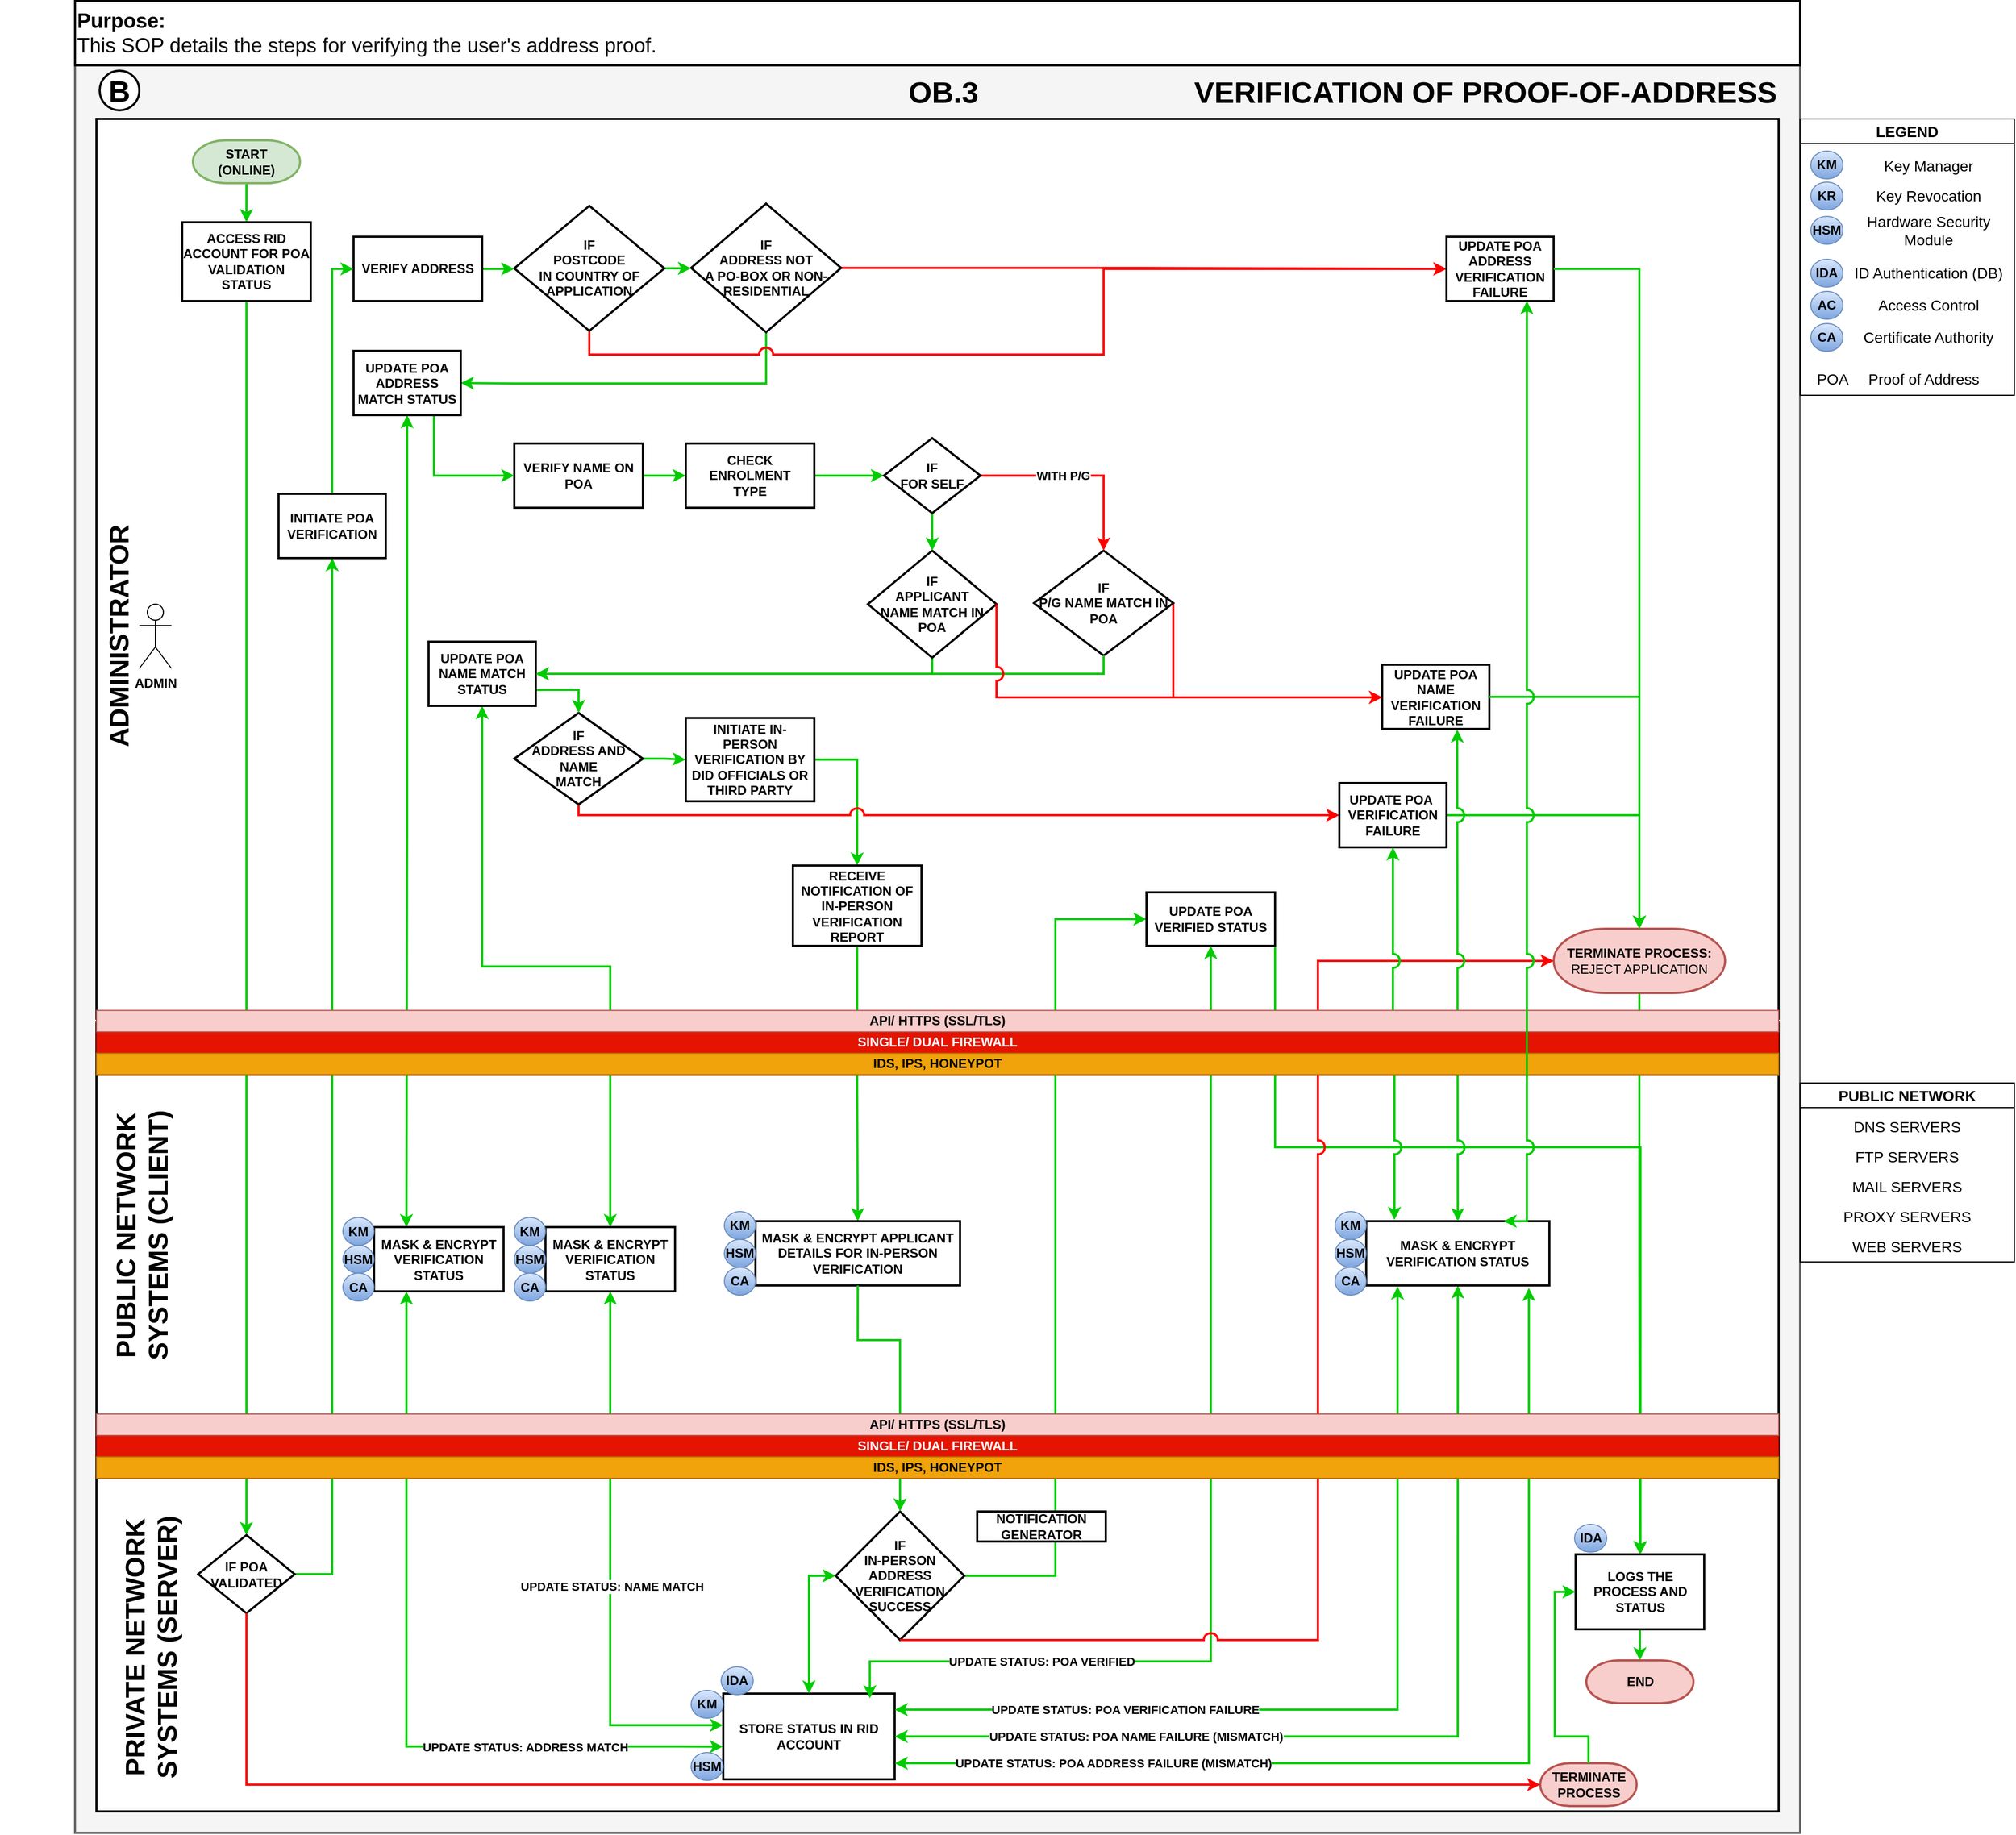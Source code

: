 <mxfile version="24.1.0" type="device">
  <diagram id="ElBUob2cQuxYchLDXIrS" name="Page-1">
    <mxGraphModel dx="2970" dy="1829" grid="1" gridSize="10" guides="1" tooltips="1" connect="1" arrows="1" fold="1" page="1" pageScale="1" pageWidth="1920" pageHeight="1200" math="0" shadow="0">
      <root>
        <mxCell id="0" />
        <mxCell id="1" parent="0" />
        <mxCell id="-3_Sn62R7pIrw3b8IFir-70" value="" style="rounded=0;whiteSpace=wrap;html=1;fontSize=25;fillColor=#f5f5f5;fontColor=#333333;strokeColor=#666666;direction=east;strokeWidth=2;fontStyle=1" parent="1" vertex="1">
          <mxGeometry x="-170" y="-440" width="1610" height="1650" as="geometry" />
        </mxCell>
        <mxCell id="AsYQ3RvZK6njnsjVBy9U-198" value="" style="rounded=0;whiteSpace=wrap;html=1;fontStyle=1;strokeWidth=2;" parent="1" vertex="1">
          <mxGeometry x="-150" y="853" width="1570" height="337" as="geometry" />
        </mxCell>
        <mxCell id="-3_Sn62R7pIrw3b8IFir-68" value="" style="rounded=0;whiteSpace=wrap;html=1;fontStyle=1;strokeWidth=2;" parent="1" vertex="1">
          <mxGeometry x="-150" y="-390" width="1570" height="840" as="geometry" />
        </mxCell>
        <mxCell id="-3_Sn62R7pIrw3b8IFir-67" value="" style="rounded=0;whiteSpace=wrap;html=1;fontStyle=1;strokeWidth=2;" parent="1" vertex="1">
          <mxGeometry x="-150" y="453" width="1570" height="400" as="geometry" />
        </mxCell>
        <mxCell id="bJYukQmdw8yrpFDVaRCj-11" value="" style="edgeStyle=orthogonalEdgeStyle;rounded=0;orthogonalLoop=1;jettySize=auto;html=1;strokeColor=#00CC00;fontStyle=1;strokeWidth=2;" parent="1" source="-3_Sn62R7pIrw3b8IFir-2" target="-3_Sn62R7pIrw3b8IFir-18" edge="1">
          <mxGeometry relative="1" as="geometry" />
        </mxCell>
        <mxCell id="-3_Sn62R7pIrw3b8IFir-2" value="CHECK ENROLMENT &lt;br&gt;TYPE" style="rounded=0;whiteSpace=wrap;html=1;fontStyle=1;strokeWidth=2;" parent="1" vertex="1">
          <mxGeometry x="400" y="-87" width="120" height="60" as="geometry" />
        </mxCell>
        <mxCell id="bJYukQmdw8yrpFDVaRCj-10" value="" style="edgeStyle=orthogonalEdgeStyle;rounded=0;orthogonalLoop=1;jettySize=auto;html=1;strokeColor=#00CC00;fontStyle=1;strokeWidth=2;" parent="1" source="-3_Sn62R7pIrw3b8IFir-3" target="-3_Sn62R7pIrw3b8IFir-2" edge="1">
          <mxGeometry relative="1" as="geometry" />
        </mxCell>
        <mxCell id="-3_Sn62R7pIrw3b8IFir-3" value="VERIFY NAME ON POA" style="rounded=0;whiteSpace=wrap;html=1;fontStyle=1;strokeWidth=2;" parent="1" vertex="1">
          <mxGeometry x="240" y="-87" width="120" height="60" as="geometry" />
        </mxCell>
        <mxCell id="-3_Sn62R7pIrw3b8IFir-36" style="edgeStyle=orthogonalEdgeStyle;rounded=0;orthogonalLoop=1;jettySize=auto;html=1;exitX=0.5;exitY=1;exitDx=0;exitDy=0;entryX=1;entryY=0.5;entryDx=0;entryDy=0;strokeColor=#00CC00;fontStyle=1;strokeWidth=2;" parent="1" source="-3_Sn62R7pIrw3b8IFir-4" target="AsYQ3RvZK6njnsjVBy9U-286" edge="1">
          <mxGeometry relative="1" as="geometry">
            <Array as="points">
              <mxPoint x="475" y="-143" />
              <mxPoint x="240" y="-143" />
            </Array>
          </mxGeometry>
        </mxCell>
        <mxCell id="AsYQ3RvZK6njnsjVBy9U-285" style="edgeStyle=orthogonalEdgeStyle;rounded=0;orthogonalLoop=1;jettySize=auto;html=1;exitX=1;exitY=0.5;exitDx=0;exitDy=0;strokeColor=#FF0000;fontStyle=1;strokeWidth=2;" parent="1" source="-3_Sn62R7pIrw3b8IFir-4" target="AsYQ3RvZK6njnsjVBy9U-283" edge="1">
          <mxGeometry relative="1" as="geometry" />
        </mxCell>
        <mxCell id="-3_Sn62R7pIrw3b8IFir-4" value="IF&lt;br&gt;ADDRESS NOT&lt;br&gt;A PO-BOX OR NON-RESIDENTIAL" style="rounded=0;whiteSpace=wrap;html=1;fontStyle=1;strokeWidth=2;shape=rhombus;perimeter=rhombusPerimeter;" parent="1" vertex="1">
          <mxGeometry x="405" y="-310.88" width="140" height="120" as="geometry" />
        </mxCell>
        <mxCell id="bJYukQmdw8yrpFDVaRCj-9" style="edgeStyle=orthogonalEdgeStyle;rounded=0;orthogonalLoop=1;jettySize=auto;html=1;exitX=1;exitY=0.5;exitDx=0;exitDy=0;entryX=0;entryY=0.5;entryDx=0;entryDy=0;strokeColor=#00CC00;fontStyle=1;strokeWidth=2;" parent="1" source="-3_Sn62R7pIrw3b8IFir-5" target="-3_Sn62R7pIrw3b8IFir-4" edge="1">
          <mxGeometry relative="1" as="geometry" />
        </mxCell>
        <mxCell id="AsYQ3RvZK6njnsjVBy9U-284" style="edgeStyle=orthogonalEdgeStyle;rounded=0;orthogonalLoop=1;jettySize=auto;html=1;exitX=0.5;exitY=1;exitDx=0;exitDy=0;entryX=0;entryY=0.5;entryDx=0;entryDy=0;strokeColor=#FF0000;fontStyle=1;strokeWidth=2;jumpStyle=arc;jumpSize=11;" parent="1" source="-3_Sn62R7pIrw3b8IFir-5" target="AsYQ3RvZK6njnsjVBy9U-283" edge="1">
          <mxGeometry relative="1" as="geometry">
            <Array as="points">
              <mxPoint x="310" y="-170" />
              <mxPoint x="790" y="-170" />
              <mxPoint x="790" y="-250" />
            </Array>
          </mxGeometry>
        </mxCell>
        <mxCell id="-3_Sn62R7pIrw3b8IFir-5" value="IF&lt;br&gt;POSTCODE &lt;br&gt;IN COUNTRY OF APPLICATION" style="rounded=0;whiteSpace=wrap;html=1;fontStyle=1;strokeWidth=2;shape=rhombus;perimeter=rhombusPerimeter;" parent="1" vertex="1">
          <mxGeometry x="240" y="-308.88" width="140" height="116.75" as="geometry" />
        </mxCell>
        <mxCell id="-3_Sn62R7pIrw3b8IFir-26" style="edgeStyle=orthogonalEdgeStyle;rounded=0;orthogonalLoop=1;jettySize=auto;html=1;exitX=1;exitY=0.5;exitDx=0;exitDy=0;entryX=0;entryY=0.5;entryDx=0;entryDy=0;strokeColor=#00CC00;fontStyle=1;strokeWidth=2;" parent="1" source="-3_Sn62R7pIrw3b8IFir-8" target="-3_Sn62R7pIrw3b8IFir-5" edge="1">
          <mxGeometry relative="1" as="geometry">
            <mxPoint x="270" y="-340" as="targetPoint" />
          </mxGeometry>
        </mxCell>
        <mxCell id="-3_Sn62R7pIrw3b8IFir-8" value="VERIFY ADDRESS" style="rounded=0;whiteSpace=wrap;html=1;fontStyle=1;strokeWidth=2;" parent="1" vertex="1">
          <mxGeometry x="90" y="-280" width="120" height="60" as="geometry" />
        </mxCell>
        <mxCell id="AsYQ3RvZK6njnsjVBy9U-310" style="edgeStyle=orthogonalEdgeStyle;rounded=0;orthogonalLoop=1;jettySize=auto;html=1;exitX=1;exitY=0.5;exitDx=0;exitDy=0;strokeColor=#00CC00;fontStyle=1;strokeWidth=2;" parent="1" source="-3_Sn62R7pIrw3b8IFir-9" target="-3_Sn62R7pIrw3b8IFir-23" edge="1">
          <mxGeometry relative="1" as="geometry" />
        </mxCell>
        <mxCell id="-3_Sn62R7pIrw3b8IFir-9" value="INITIATE IN-PERSON VERIFICATION BY DID OFFICIALS OR THIRD PARTY" style="rounded=0;whiteSpace=wrap;html=1;fontStyle=1;strokeWidth=2;" parent="1" vertex="1">
          <mxGeometry x="400" y="169.25" width="120" height="77.75" as="geometry" />
        </mxCell>
        <mxCell id="-3_Sn62R7pIrw3b8IFir-37" style="edgeStyle=orthogonalEdgeStyle;rounded=0;orthogonalLoop=1;jettySize=auto;html=1;exitX=1;exitY=0.5;exitDx=0;exitDy=0;strokeColor=#00CC00;entryX=0;entryY=0.5;entryDx=0;entryDy=0;fontStyle=1;strokeWidth=2;" parent="1" source="-3_Sn62R7pIrw3b8IFir-12" target="-3_Sn62R7pIrw3b8IFir-9" edge="1">
          <mxGeometry relative="1" as="geometry">
            <mxPoint x="390" y="207" as="targetPoint" />
          </mxGeometry>
        </mxCell>
        <mxCell id="AsYQ3RvZK6njnsjVBy9U-307" style="edgeStyle=orthogonalEdgeStyle;rounded=0;orthogonalLoop=1;jettySize=auto;html=1;exitX=0.5;exitY=1;exitDx=0;exitDy=0;entryX=0;entryY=0.5;entryDx=0;entryDy=0;strokeColor=#FF0000;fontStyle=1;strokeWidth=2;jumpStyle=arc;jumpSize=11;" parent="1" source="-3_Sn62R7pIrw3b8IFir-12" target="AsYQ3RvZK6njnsjVBy9U-304" edge="1">
          <mxGeometry relative="1" as="geometry">
            <Array as="points">
              <mxPoint x="300" y="260" />
              <mxPoint x="1010" y="260" />
            </Array>
          </mxGeometry>
        </mxCell>
        <mxCell id="-3_Sn62R7pIrw3b8IFir-12" value="IF &lt;br&gt;ADDRESS AND NAME &lt;br&gt;MATCH" style="rounded=0;whiteSpace=wrap;html=1;fontStyle=1;strokeWidth=2;shape=rhombus;perimeter=rhombusPerimeter;" parent="1" vertex="1">
          <mxGeometry x="240" y="164.5" width="120" height="85.5" as="geometry" />
        </mxCell>
        <mxCell id="AsYQ3RvZK6njnsjVBy9U-302" style="edgeStyle=orthogonalEdgeStyle;rounded=0;orthogonalLoop=1;jettySize=auto;html=1;exitX=1;exitY=0.5;exitDx=0;exitDy=0;strokeColor=#FF0000;fontStyle=1;strokeWidth=2;startArrow=none;startFill=0;" parent="1" source="-3_Sn62R7pIrw3b8IFir-14" target="AsYQ3RvZK6njnsjVBy9U-300" edge="1">
          <mxGeometry relative="1" as="geometry">
            <Array as="points">
              <mxPoint x="855" y="150" />
            </Array>
          </mxGeometry>
        </mxCell>
        <mxCell id="-3_Sn62R7pIrw3b8IFir-14" value="IF &lt;br&gt;P/G NAME MATCH IN &lt;br&gt;POA" style="rounded=0;whiteSpace=wrap;html=1;fontStyle=1;strokeWidth=2;shape=rhombus;perimeter=rhombusPerimeter;" parent="1" vertex="1">
          <mxGeometry x="725" y="13" width="130" height="98" as="geometry" />
        </mxCell>
        <mxCell id="bJYukQmdw8yrpFDVaRCj-12" style="edgeStyle=orthogonalEdgeStyle;rounded=0;orthogonalLoop=1;jettySize=auto;html=1;exitX=0.5;exitY=1;exitDx=0;exitDy=0;entryX=1;entryY=0.5;entryDx=0;entryDy=0;strokeColor=#00CC00;fontStyle=1;strokeWidth=2;" parent="1" source="-3_Sn62R7pIrw3b8IFir-15" target="AsYQ3RvZK6njnsjVBy9U-289" edge="1">
          <mxGeometry relative="1" as="geometry">
            <Array as="points">
              <mxPoint x="630" y="128" />
              <mxPoint x="270" y="128" />
            </Array>
          </mxGeometry>
        </mxCell>
        <mxCell id="-3_Sn62R7pIrw3b8IFir-15" value="IF&lt;br&gt;APPLICANT &lt;br&gt;NAME MATCH IN &lt;br&gt;POA" style="rounded=0;whiteSpace=wrap;html=1;fontStyle=1;strokeWidth=2;shape=rhombus;perimeter=rhombusPerimeter;" parent="1" vertex="1">
          <mxGeometry x="570" y="13" width="120" height="100" as="geometry" />
        </mxCell>
        <mxCell id="-3_Sn62R7pIrw3b8IFir-32" value="WITH P/G" style="edgeStyle=orthogonalEdgeStyle;rounded=0;orthogonalLoop=1;jettySize=auto;html=1;exitX=1;exitY=0.5;exitDx=0;exitDy=0;strokeColor=#FF0000;fontStyle=1;strokeWidth=2;" parent="1" source="-3_Sn62R7pIrw3b8IFir-18" target="-3_Sn62R7pIrw3b8IFir-14" edge="1">
          <mxGeometry x="-0.177" relative="1" as="geometry">
            <mxPoint x="730" y="-57" as="targetPoint" />
            <mxPoint x="1" as="offset" />
          </mxGeometry>
        </mxCell>
        <mxCell id="-3_Sn62R7pIrw3b8IFir-55" style="edgeStyle=orthogonalEdgeStyle;rounded=0;orthogonalLoop=1;jettySize=auto;html=1;exitX=0.5;exitY=1;exitDx=0;exitDy=0;strokeColor=#00CC00;fontStyle=1;strokeWidth=2;" parent="1" source="-3_Sn62R7pIrw3b8IFir-18" target="-3_Sn62R7pIrw3b8IFir-15" edge="1">
          <mxGeometry relative="1" as="geometry" />
        </mxCell>
        <mxCell id="-3_Sn62R7pIrw3b8IFir-18" value="IF&lt;br&gt;FOR SELF" style="rounded=0;whiteSpace=wrap;html=1;fontStyle=1;strokeWidth=2;shape=rhombus;perimeter=rhombusPerimeter;" parent="1" vertex="1">
          <mxGeometry x="585" y="-92" width="90" height="70" as="geometry" />
        </mxCell>
        <mxCell id="AsYQ3RvZK6njnsjVBy9U-353" style="edgeStyle=orthogonalEdgeStyle;rounded=0;orthogonalLoop=1;jettySize=auto;html=1;exitX=0.5;exitY=1;exitDx=0;exitDy=0;strokeColor=#00CC00;fontStyle=1;strokeWidth=2;startArrow=none;startFill=0;entryX=0.5;entryY=0;entryDx=0;entryDy=0;" parent="1" source="-3_Sn62R7pIrw3b8IFir-23" target="AsYQ3RvZK6njnsjVBy9U-338" edge="1">
          <mxGeometry relative="1" as="geometry" />
        </mxCell>
        <mxCell id="-3_Sn62R7pIrw3b8IFir-23" value="RECEIVE NOTIFICATION OF IN-PERSON VERIFICATION REPORT" style="rounded=0;whiteSpace=wrap;html=1;fontStyle=1;strokeWidth=2;" parent="1" vertex="1">
          <mxGeometry x="500" y="307" width="120" height="75" as="geometry" />
        </mxCell>
        <mxCell id="-3_Sn62R7pIrw3b8IFir-24" value="STORE STATUS IN RID ACCOUNT" style="rounded=0;whiteSpace=wrap;html=1;fontStyle=1;strokeWidth=2;shape=label;boundedLbl=1;backgroundOutline=1;size=15;" parent="1" vertex="1">
          <mxGeometry x="435" y="1080" width="160" height="80" as="geometry" />
        </mxCell>
        <mxCell id="-3_Sn62R7pIrw3b8IFir-62" value="VERIFICATION OF PROOF-OF-ADDRESS" style="text;html=1;align=center;verticalAlign=middle;resizable=0;points=[];autosize=1;strokeColor=none;fillColor=none;fontSize=28;fontStyle=1;strokeWidth=2;" parent="1" vertex="1">
          <mxGeometry x="861" y="-440" width="570" height="50" as="geometry" />
        </mxCell>
        <mxCell id="-3_Sn62R7pIrw3b8IFir-63" value="OB.3" style="text;html=1;align=center;verticalAlign=middle;resizable=0;points=[];autosize=1;strokeColor=none;fillColor=none;fontSize=28;fontStyle=1;strokeWidth=2;" parent="1" vertex="1">
          <mxGeometry x="595" y="-440" width="90" height="50" as="geometry" />
        </mxCell>
        <mxCell id="-3_Sn62R7pIrw3b8IFir-64" value="ADMINISTRATOR" style="text;html=1;align=center;verticalAlign=middle;resizable=0;points=[];autosize=1;strokeColor=none;fillColor=none;fontSize=25;fontStyle=1;strokeWidth=2;horizontal=0;" parent="1" vertex="1">
          <mxGeometry x="-240" y="73" width="220" height="40" as="geometry" />
        </mxCell>
        <mxCell id="-3_Sn62R7pIrw3b8IFir-69" value="B" style="ellipse;whiteSpace=wrap;html=1;aspect=fixed;fontSize=28;fontColor=default;strokeWidth=2;fontStyle=1" parent="1" vertex="1">
          <mxGeometry x="-147" y="-435" width="37" height="37" as="geometry" />
        </mxCell>
        <mxCell id="bJYukQmdw8yrpFDVaRCj-3" style="edgeStyle=orthogonalEdgeStyle;rounded=0;orthogonalLoop=1;jettySize=auto;html=1;exitX=0.5;exitY=1;exitDx=0;exitDy=0;exitPerimeter=0;entryX=0.5;entryY=0;entryDx=0;entryDy=0;strokeColor=#00CC00;fontStyle=1;strokeWidth=2;" parent="1" source="bJYukQmdw8yrpFDVaRCj-4" target="bJYukQmdw8yrpFDVaRCj-5" edge="1">
          <mxGeometry relative="1" as="geometry" />
        </mxCell>
        <mxCell id="bJYukQmdw8yrpFDVaRCj-4" value="&lt;b&gt;START&lt;br&gt;(ONLINE)&lt;br&gt;&lt;/b&gt;" style="strokeWidth=2;html=1;shape=mxgraph.flowchart.terminator;whiteSpace=wrap;fillColor=#d5e8d4;strokeColor=#82b366;" parent="1" vertex="1">
          <mxGeometry x="-60" y="-370" width="100" height="40" as="geometry" />
        </mxCell>
        <mxCell id="AsYQ3RvZK6njnsjVBy9U-280" style="edgeStyle=orthogonalEdgeStyle;rounded=0;orthogonalLoop=1;jettySize=auto;html=1;exitX=0.5;exitY=1;exitDx=0;exitDy=0;strokeColor=#00CC00;fontStyle=1;strokeWidth=2;" parent="1" source="bJYukQmdw8yrpFDVaRCj-5" target="AsYQ3RvZK6njnsjVBy9U-277" edge="1">
          <mxGeometry relative="1" as="geometry" />
        </mxCell>
        <mxCell id="bJYukQmdw8yrpFDVaRCj-5" value="ACCESS RID ACCOUNT FOR POA VALIDATION STATUS" style="rounded=0;whiteSpace=wrap;html=1;fontStyle=1;strokeWidth=2;shape=label;" parent="1" vertex="1">
          <mxGeometry x="-70" y="-293.5" width="120" height="73.5" as="geometry" />
        </mxCell>
        <mxCell id="AsYQ3RvZK6njnsjVBy9U-320" style="edgeStyle=orthogonalEdgeStyle;rounded=0;orthogonalLoop=1;jettySize=auto;html=1;exitX=0;exitY=0.5;exitDx=0;exitDy=0;strokeColor=#00CC00;fontStyle=1;strokeWidth=2;startArrow=classic;startFill=1;" parent="1" source="bJYukQmdw8yrpFDVaRCj-28" target="-3_Sn62R7pIrw3b8IFir-24" edge="1">
          <mxGeometry relative="1" as="geometry" />
        </mxCell>
        <mxCell id="AsYQ3RvZK6njnsjVBy9U-354" style="edgeStyle=orthogonalEdgeStyle;rounded=0;orthogonalLoop=1;jettySize=auto;html=1;exitX=1;exitY=0.5;exitDx=0;exitDy=0;entryX=0;entryY=0.5;entryDx=0;entryDy=0;strokeColor=#00CC00;fontStyle=1;strokeWidth=2;startArrow=none;startFill=0;" parent="1" source="bJYukQmdw8yrpFDVaRCj-28" target="AsYQ3RvZK6njnsjVBy9U-350" edge="1">
          <mxGeometry relative="1" as="geometry" />
        </mxCell>
        <mxCell id="bJYukQmdw8yrpFDVaRCj-28" value="IF &lt;br&gt;IN-PERSON ADDRESS VERIFICATION &lt;br&gt;SUCCESS" style="rounded=0;whiteSpace=wrap;html=1;fontStyle=1;strokeWidth=2;shape=rhombus;perimeter=rhombusPerimeter;" parent="1" vertex="1">
          <mxGeometry x="540" y="910" width="120" height="120" as="geometry" />
        </mxCell>
        <mxCell id="AsYQ3RvZK6njnsjVBy9U-357" style="edgeStyle=orthogonalEdgeStyle;rounded=0;orthogonalLoop=1;jettySize=auto;html=1;exitX=0.5;exitY=1;exitDx=0;exitDy=0;exitPerimeter=0;strokeColor=#00CC00;fontStyle=1;strokeWidth=2;" parent="1" source="bJYukQmdw8yrpFDVaRCj-37" target="AsYQ3RvZK6njnsjVBy9U-343" edge="1">
          <mxGeometry relative="1" as="geometry" />
        </mxCell>
        <mxCell id="bJYukQmdw8yrpFDVaRCj-37" value="&lt;span style=&quot;border-color: var(--border-color);&quot;&gt;&lt;b&gt;TERMINATE PROCESS:&lt;br&gt;&lt;/b&gt;&lt;/span&gt;REJECT APPLICATION" style="strokeWidth=2;html=1;shape=mxgraph.flowchart.terminator;whiteSpace=wrap;fillColor=#f8cecc;strokeColor=#b85450;" parent="1" vertex="1">
          <mxGeometry x="1210" y="366" width="160" height="60" as="geometry" />
        </mxCell>
        <mxCell id="AsYQ3RvZK6njnsjVBy9U-6" value="&lt;font style=&quot;font-size: 14px;&quot;&gt;PUBLIC NETWORK&lt;/font&gt;" style="swimlane;whiteSpace=wrap;html=1;" parent="1" vertex="1">
          <mxGeometry x="1440" y="510" width="200" height="167" as="geometry" />
        </mxCell>
        <mxCell id="AsYQ3RvZK6njnsjVBy9U-7" value="DNS SERVERS" style="text;html=1;strokeColor=none;fillColor=none;align=center;verticalAlign=middle;whiteSpace=wrap;rounded=0;fontSize=14;" parent="AsYQ3RvZK6njnsjVBy9U-6" vertex="1">
          <mxGeometry y="27" width="200" height="28" as="geometry" />
        </mxCell>
        <mxCell id="AsYQ3RvZK6njnsjVBy9U-8" value="FTP SERVERS" style="text;html=1;strokeColor=none;fillColor=none;align=center;verticalAlign=middle;whiteSpace=wrap;rounded=0;fontSize=14;" parent="AsYQ3RvZK6njnsjVBy9U-6" vertex="1">
          <mxGeometry y="55" width="200" height="28" as="geometry" />
        </mxCell>
        <mxCell id="AsYQ3RvZK6njnsjVBy9U-9" value="MAIL SERVERS" style="text;html=1;strokeColor=none;fillColor=none;align=center;verticalAlign=middle;whiteSpace=wrap;rounded=0;fontSize=14;" parent="AsYQ3RvZK6njnsjVBy9U-6" vertex="1">
          <mxGeometry y="83" width="200" height="28" as="geometry" />
        </mxCell>
        <mxCell id="AsYQ3RvZK6njnsjVBy9U-10" value="PROXY SERVERS" style="text;html=1;strokeColor=none;fillColor=none;align=center;verticalAlign=middle;whiteSpace=wrap;rounded=0;fontSize=14;" parent="AsYQ3RvZK6njnsjVBy9U-6" vertex="1">
          <mxGeometry y="111" width="200" height="28" as="geometry" />
        </mxCell>
        <mxCell id="AsYQ3RvZK6njnsjVBy9U-11" value="WEB SERVERS" style="text;html=1;strokeColor=none;fillColor=none;align=center;verticalAlign=middle;whiteSpace=wrap;rounded=0;fontSize=14;" parent="AsYQ3RvZK6njnsjVBy9U-6" vertex="1">
          <mxGeometry y="139" width="200" height="28" as="geometry" />
        </mxCell>
        <mxCell id="AsYQ3RvZK6njnsjVBy9U-12" value="&lt;font style=&quot;font-size: 14px;&quot;&gt;LEGEND&lt;/font&gt;" style="swimlane;whiteSpace=wrap;html=1;" parent="1" vertex="1">
          <mxGeometry x="1440" y="-390" width="200" height="258" as="geometry" />
        </mxCell>
        <mxCell id="AsYQ3RvZK6njnsjVBy9U-13" value="KM" style="ellipse;whiteSpace=wrap;html=1;fillColor=#dae8fc;strokeColor=#6c8ebf;gradientColor=#7ea6e0;fontStyle=1" parent="AsYQ3RvZK6njnsjVBy9U-12" vertex="1">
          <mxGeometry x="10" y="30" width="30" height="26" as="geometry" />
        </mxCell>
        <mxCell id="AsYQ3RvZK6njnsjVBy9U-14" value="IDA" style="ellipse;whiteSpace=wrap;html=1;fillColor=#dae8fc;strokeColor=#6c8ebf;gradientColor=#7ea6e0;fontStyle=1" parent="AsYQ3RvZK6njnsjVBy9U-12" vertex="1">
          <mxGeometry x="10" y="131" width="30" height="26" as="geometry" />
        </mxCell>
        <mxCell id="AsYQ3RvZK6njnsjVBy9U-15" value="HSM" style="ellipse;whiteSpace=wrap;html=1;fillColor=#dae8fc;strokeColor=#6c8ebf;gradientColor=#7ea6e0;fontStyle=1" parent="AsYQ3RvZK6njnsjVBy9U-12" vertex="1">
          <mxGeometry x="10" y="91" width="30" height="26" as="geometry" />
        </mxCell>
        <mxCell id="AsYQ3RvZK6njnsjVBy9U-16" value="KR" style="ellipse;whiteSpace=wrap;html=1;fillColor=#dae8fc;strokeColor=#6c8ebf;gradientColor=#7ea6e0;fontStyle=1" parent="AsYQ3RvZK6njnsjVBy9U-12" vertex="1">
          <mxGeometry x="10" y="59" width="30" height="26" as="geometry" />
        </mxCell>
        <mxCell id="AsYQ3RvZK6njnsjVBy9U-17" value="Key Manager" style="text;html=1;strokeColor=none;fillColor=none;align=center;verticalAlign=middle;whiteSpace=wrap;rounded=0;fontSize=14;" parent="AsYQ3RvZK6njnsjVBy9U-12" vertex="1">
          <mxGeometry x="40" y="30" width="160" height="28" as="geometry" />
        </mxCell>
        <mxCell id="AsYQ3RvZK6njnsjVBy9U-18" value="Key Revocation" style="text;html=1;strokeColor=none;fillColor=none;align=center;verticalAlign=middle;whiteSpace=wrap;rounded=0;fontSize=14;" parent="AsYQ3RvZK6njnsjVBy9U-12" vertex="1">
          <mxGeometry x="40" y="58" width="160" height="28" as="geometry" />
        </mxCell>
        <mxCell id="AsYQ3RvZK6njnsjVBy9U-19" value="Hardware Security Module" style="text;html=1;strokeColor=none;fillColor=none;align=center;verticalAlign=middle;whiteSpace=wrap;rounded=0;fontSize=14;" parent="AsYQ3RvZK6njnsjVBy9U-12" vertex="1">
          <mxGeometry x="40" y="90" width="160" height="28" as="geometry" />
        </mxCell>
        <mxCell id="AsYQ3RvZK6njnsjVBy9U-20" value="ID Authentication (DB)" style="text;html=1;strokeColor=none;fillColor=none;align=center;verticalAlign=middle;whiteSpace=wrap;rounded=0;fontSize=14;" parent="AsYQ3RvZK6njnsjVBy9U-12" vertex="1">
          <mxGeometry x="40" y="130" width="160" height="28" as="geometry" />
        </mxCell>
        <mxCell id="AsYQ3RvZK6njnsjVBy9U-21" value="AC" style="ellipse;whiteSpace=wrap;html=1;fillColor=#dae8fc;strokeColor=#6c8ebf;gradientColor=#7ea6e0;fontStyle=1" parent="AsYQ3RvZK6njnsjVBy9U-12" vertex="1">
          <mxGeometry x="10" y="161" width="30" height="26" as="geometry" />
        </mxCell>
        <mxCell id="AsYQ3RvZK6njnsjVBy9U-22" value="Access Control" style="text;html=1;strokeColor=none;fillColor=none;align=center;verticalAlign=middle;whiteSpace=wrap;rounded=0;fontSize=14;" parent="AsYQ3RvZK6njnsjVBy9U-12" vertex="1">
          <mxGeometry x="40" y="160" width="160" height="28" as="geometry" />
        </mxCell>
        <mxCell id="AsYQ3RvZK6njnsjVBy9U-23" value="Certificate Authority" style="text;html=1;strokeColor=none;fillColor=none;align=center;verticalAlign=middle;whiteSpace=wrap;rounded=0;fontSize=14;" parent="AsYQ3RvZK6njnsjVBy9U-12" vertex="1">
          <mxGeometry x="40" y="190" width="160" height="28" as="geometry" />
        </mxCell>
        <mxCell id="AsYQ3RvZK6njnsjVBy9U-24" value="CA" style="ellipse;whiteSpace=wrap;html=1;fillColor=#dae8fc;strokeColor=#6c8ebf;gradientColor=#7ea6e0;fontStyle=1" parent="AsYQ3RvZK6njnsjVBy9U-12" vertex="1">
          <mxGeometry x="10" y="191" width="30" height="26" as="geometry" />
        </mxCell>
        <mxCell id="AsYQ3RvZK6njnsjVBy9U-25" value="POA" style="text;html=1;align=center;verticalAlign=middle;resizable=0;points=[];autosize=1;strokeColor=none;fillColor=none;fontSize=14;rounded=0;" parent="AsYQ3RvZK6njnsjVBy9U-12" vertex="1">
          <mxGeometry x="5" y="228" width="50" height="30" as="geometry" />
        </mxCell>
        <mxCell id="AsYQ3RvZK6njnsjVBy9U-26" value="Proof of Address" style="text;html=1;align=center;verticalAlign=middle;resizable=0;points=[];autosize=1;strokeColor=none;fillColor=none;fontSize=14;rounded=0;" parent="AsYQ3RvZK6njnsjVBy9U-12" vertex="1">
          <mxGeometry x="50" y="228" width="130" height="30" as="geometry" />
        </mxCell>
        <mxCell id="AsYQ3RvZK6njnsjVBy9U-30" value="ADMIN" style="shape=umlActor;verticalLabelPosition=bottom;verticalAlign=top;html=1;outlineConnect=0;fontStyle=1" parent="1" vertex="1">
          <mxGeometry x="-110" y="63" width="30" height="60" as="geometry" />
        </mxCell>
        <mxCell id="AsYQ3RvZK6njnsjVBy9U-279" style="edgeStyle=orthogonalEdgeStyle;rounded=0;orthogonalLoop=1;jettySize=auto;html=1;exitX=1;exitY=0.5;exitDx=0;exitDy=0;entryX=0.5;entryY=1;entryDx=0;entryDy=0;strokeColor=#00CC00;fontStyle=1;strokeWidth=2;" parent="1" source="AsYQ3RvZK6njnsjVBy9U-277" target="AsYQ3RvZK6njnsjVBy9U-278" edge="1">
          <mxGeometry relative="1" as="geometry" />
        </mxCell>
        <mxCell id="AsYQ3RvZK6njnsjVBy9U-277" value="IF POA&lt;br&gt;VALIDATED" style="rounded=0;whiteSpace=wrap;html=1;fontStyle=1;strokeWidth=2;shape=rhombus;perimeter=rhombusPerimeter;" parent="1" vertex="1">
          <mxGeometry x="-55" y="932" width="90" height="73" as="geometry" />
        </mxCell>
        <mxCell id="AsYQ3RvZK6njnsjVBy9U-281" style="edgeStyle=orthogonalEdgeStyle;rounded=0;orthogonalLoop=1;jettySize=auto;html=1;exitX=0.5;exitY=0;exitDx=0;exitDy=0;entryX=0;entryY=0.5;entryDx=0;entryDy=0;strokeColor=#00CC00;fontStyle=1;strokeWidth=2;" parent="1" source="AsYQ3RvZK6njnsjVBy9U-278" target="-3_Sn62R7pIrw3b8IFir-8" edge="1">
          <mxGeometry relative="1" as="geometry">
            <Array as="points">
              <mxPoint x="70" y="-250" />
            </Array>
          </mxGeometry>
        </mxCell>
        <mxCell id="AsYQ3RvZK6njnsjVBy9U-278" value="INITIATE POA VERIFICATION" style="rounded=0;whiteSpace=wrap;html=1;fontStyle=1;strokeWidth=2;" parent="1" vertex="1">
          <mxGeometry x="20" y="-40" width="100" height="60" as="geometry" />
        </mxCell>
        <mxCell id="AsYQ3RvZK6njnsjVBy9U-283" value="UPDATE POA ADDRESS VERIFICATION FAILURE" style="rounded=0;whiteSpace=wrap;html=1;fontStyle=1;strokeWidth=2;" parent="1" vertex="1">
          <mxGeometry x="1110" y="-280" width="100" height="60" as="geometry" />
        </mxCell>
        <mxCell id="AsYQ3RvZK6njnsjVBy9U-287" style="edgeStyle=orthogonalEdgeStyle;rounded=0;orthogonalLoop=1;jettySize=auto;html=1;exitX=0.75;exitY=1;exitDx=0;exitDy=0;entryX=0;entryY=0.5;entryDx=0;entryDy=0;strokeColor=#00CC00;fontStyle=1;strokeWidth=2;" parent="1" source="AsYQ3RvZK6njnsjVBy9U-286" target="-3_Sn62R7pIrw3b8IFir-3" edge="1">
          <mxGeometry relative="1" as="geometry">
            <Array as="points">
              <mxPoint x="165" y="-57" />
            </Array>
          </mxGeometry>
        </mxCell>
        <mxCell id="h25Oalccf_bMkh7pANPa-1" style="edgeStyle=orthogonalEdgeStyle;rounded=0;orthogonalLoop=1;jettySize=auto;html=1;exitX=0.5;exitY=1;exitDx=0;exitDy=0;entryX=0.25;entryY=0;entryDx=0;entryDy=0;strokeColor=#00CC00;fontStyle=1;strokeWidth=2;startArrow=classic;startFill=1;" parent="1" source="AsYQ3RvZK6njnsjVBy9U-286" target="AsYQ3RvZK6njnsjVBy9U-321" edge="1">
          <mxGeometry relative="1" as="geometry" />
        </mxCell>
        <mxCell id="AsYQ3RvZK6njnsjVBy9U-286" value="UPDATE POA ADDRESS MATCH STATUS" style="rounded=0;whiteSpace=wrap;html=1;fontStyle=1;strokeWidth=2;" parent="1" vertex="1">
          <mxGeometry x="90" y="-173.5" width="100" height="60" as="geometry" />
        </mxCell>
        <mxCell id="AsYQ3RvZK6njnsjVBy9U-298" style="edgeStyle=orthogonalEdgeStyle;rounded=0;orthogonalLoop=1;jettySize=auto;html=1;exitX=1;exitY=0.75;exitDx=0;exitDy=0;strokeColor=#00CC00;fontStyle=1;strokeWidth=2;startArrow=none;startFill=0;" parent="1" source="AsYQ3RvZK6njnsjVBy9U-289" target="-3_Sn62R7pIrw3b8IFir-12" edge="1">
          <mxGeometry relative="1" as="geometry" />
        </mxCell>
        <mxCell id="h25Oalccf_bMkh7pANPa-8" style="edgeStyle=orthogonalEdgeStyle;rounded=0;orthogonalLoop=1;jettySize=auto;html=1;exitX=0.5;exitY=1;exitDx=0;exitDy=0;strokeColor=#00CC00;fontStyle=1;strokeWidth=2;startArrow=classic;startFill=1;" parent="1" source="AsYQ3RvZK6njnsjVBy9U-289" target="h25Oalccf_bMkh7pANPa-4" edge="1">
          <mxGeometry relative="1" as="geometry">
            <mxPoint x="330" y="640" as="targetPoint" />
          </mxGeometry>
        </mxCell>
        <mxCell id="AsYQ3RvZK6njnsjVBy9U-289" value="UPDATE POA NAME MATCH&lt;br&gt;STATUS" style="rounded=0;whiteSpace=wrap;html=1;fontStyle=1;strokeWidth=2;" parent="1" vertex="1">
          <mxGeometry x="160" y="98" width="100" height="60" as="geometry" />
        </mxCell>
        <mxCell id="AsYQ3RvZK6njnsjVBy9U-290" style="edgeStyle=orthogonalEdgeStyle;rounded=0;orthogonalLoop=1;jettySize=auto;html=1;exitX=1;exitY=0.5;exitDx=0;exitDy=0;entryX=0.5;entryY=0;entryDx=0;entryDy=0;entryPerimeter=0;strokeColor=#00CC00;fontStyle=1;strokeWidth=2;" parent="1" source="AsYQ3RvZK6njnsjVBy9U-283" target="bJYukQmdw8yrpFDVaRCj-37" edge="1">
          <mxGeometry relative="1" as="geometry" />
        </mxCell>
        <mxCell id="AsYQ3RvZK6njnsjVBy9U-294" value="UPDATE STATUS: ADDRESS MATCH" style="edgeStyle=orthogonalEdgeStyle;rounded=0;orthogonalLoop=1;jettySize=auto;html=1;exitX=0.25;exitY=1;exitDx=0;exitDy=0;entryX=-0.002;entryY=0.618;entryDx=0;entryDy=0;entryPerimeter=0;strokeColor=#00CC00;fontStyle=1;strokeWidth=2;startArrow=classic;startFill=1;" parent="1" source="AsYQ3RvZK6njnsjVBy9U-321" target="-3_Sn62R7pIrw3b8IFir-24" edge="1">
          <mxGeometry x="0.487" y="-1" relative="1" as="geometry">
            <mxPoint as="offset" />
          </mxGeometry>
        </mxCell>
        <mxCell id="AsYQ3RvZK6njnsjVBy9U-295" value="IDA" style="ellipse;whiteSpace=wrap;html=1;fillColor=#dae8fc;strokeColor=#6c8ebf;gradientColor=#7ea6e0;fontStyle=1" parent="1" vertex="1">
          <mxGeometry x="433" y="1055" width="30" height="26" as="geometry" />
        </mxCell>
        <mxCell id="AsYQ3RvZK6njnsjVBy9U-296" value="KM" style="ellipse;whiteSpace=wrap;html=1;fillColor=#dae8fc;strokeColor=#6c8ebf;gradientColor=#7ea6e0;fontStyle=1" parent="1" vertex="1">
          <mxGeometry x="405" y="1077" width="30" height="26" as="geometry" />
        </mxCell>
        <mxCell id="AsYQ3RvZK6njnsjVBy9U-297" value="HSM" style="ellipse;whiteSpace=wrap;html=1;fillColor=#dae8fc;strokeColor=#6c8ebf;gradientColor=#7ea6e0;fontStyle=1" parent="1" vertex="1">
          <mxGeometry x="405" y="1135" width="30" height="26" as="geometry" />
        </mxCell>
        <mxCell id="AsYQ3RvZK6njnsjVBy9U-299" value="&lt;span style=&quot;color: rgb(0, 0, 0); font-family: Helvetica; font-size: 11px; font-style: normal; font-variant-ligatures: normal; font-variant-caps: normal; font-weight: 700; letter-spacing: normal; orphans: 2; text-align: center; text-indent: 0px; text-transform: none; widows: 2; word-spacing: 0px; -webkit-text-stroke-width: 0px; background-color: rgb(255, 255, 255); text-decoration-thickness: initial; text-decoration-style: initial; text-decoration-color: initial; float: none; display: inline !important;&quot;&gt;UPDATE STATUS: NAME MATCH&lt;/span&gt;" style="edgeStyle=orthogonalEdgeStyle;rounded=0;orthogonalLoop=1;jettySize=auto;html=1;exitX=0.5;exitY=1;exitDx=0;exitDy=0;entryX=-0.001;entryY=0.369;entryDx=0;entryDy=0;entryPerimeter=0;strokeColor=#00CC00;fontStyle=1;strokeWidth=2;startArrow=classic;startFill=1;" parent="1" source="h25Oalccf_bMkh7pANPa-4" target="-3_Sn62R7pIrw3b8IFir-24" edge="1">
          <mxGeometry x="0.08" y="1" relative="1" as="geometry">
            <mxPoint as="offset" />
          </mxGeometry>
        </mxCell>
        <mxCell id="AsYQ3RvZK6njnsjVBy9U-300" value="UPDATE POA NAME VERIFICATION FAILURE" style="rounded=0;whiteSpace=wrap;html=1;fontStyle=1;strokeWidth=2;" parent="1" vertex="1">
          <mxGeometry x="1050" y="119.5" width="100" height="60" as="geometry" />
        </mxCell>
        <mxCell id="AsYQ3RvZK6njnsjVBy9U-309" style="edgeStyle=orthogonalEdgeStyle;rounded=0;orthogonalLoop=1;jettySize=auto;html=1;exitX=1;exitY=0.5;exitDx=0;exitDy=0;strokeColor=#00CC00;fontStyle=1;strokeWidth=2;" parent="1" source="AsYQ3RvZK6njnsjVBy9U-304" target="bJYukQmdw8yrpFDVaRCj-37" edge="1">
          <mxGeometry relative="1" as="geometry" />
        </mxCell>
        <mxCell id="AsYQ3RvZK6njnsjVBy9U-304" value="UPDATE POA&amp;nbsp; VERIFICATION FAILURE" style="rounded=0;whiteSpace=wrap;html=1;fontStyle=1;strokeWidth=2;" parent="1" vertex="1">
          <mxGeometry x="1010" y="230" width="100" height="60" as="geometry" />
        </mxCell>
        <mxCell id="AsYQ3RvZK6njnsjVBy9U-33" value="PRIVATE NETWORK&lt;br&gt;SYSTEMS (SERVER)" style="text;html=1;align=center;verticalAlign=middle;resizable=0;points=[];autosize=1;strokeColor=none;fillColor=none;fontStyle=1;fontSize=25;strokeWidth=2;horizontal=0;" parent="1" vertex="1">
          <mxGeometry x="-140" y="907" width="80" height="260" as="geometry" />
        </mxCell>
        <mxCell id="AsYQ3RvZK6njnsjVBy9U-194" value="PUBLIC NETWORK&lt;br&gt;SYSTEMS (CLIENT)" style="text;html=1;align=center;verticalAlign=middle;resizable=0;points=[];autosize=1;strokeColor=none;fillColor=none;fontStyle=1;fontSize=25;strokeWidth=2;horizontal=0;" parent="1" vertex="1">
          <mxGeometry x="-148.5" y="528" width="80" height="250" as="geometry" />
        </mxCell>
        <mxCell id="AsYQ3RvZK6njnsjVBy9U-308" style="edgeStyle=orthogonalEdgeStyle;rounded=0;orthogonalLoop=1;jettySize=auto;html=1;exitX=1;exitY=0.5;exitDx=0;exitDy=0;entryX=0.5;entryY=0;entryDx=0;entryDy=0;entryPerimeter=0;strokeColor=#00CC00;fontStyle=1;strokeWidth=2;" parent="1" source="AsYQ3RvZK6njnsjVBy9U-300" target="bJYukQmdw8yrpFDVaRCj-37" edge="1">
          <mxGeometry relative="1" as="geometry" />
        </mxCell>
        <mxCell id="AsYQ3RvZK6njnsjVBy9U-311" value="&lt;span style=&quot;color: rgb(0, 0, 0); font-family: Helvetica; font-size: 11px; font-style: normal; font-variant-ligatures: normal; font-variant-caps: normal; font-weight: 700; letter-spacing: normal; orphans: 2; text-align: center; text-indent: 0px; text-transform: none; widows: 2; word-spacing: 0px; -webkit-text-stroke-width: 0px; background-color: rgb(255, 255, 255); text-decoration-thickness: initial; text-decoration-style: initial; text-decoration-color: initial; float: none; display: inline !important;&quot;&gt;UPDATE STATUS: POA VERIFICATION FAILURE&lt;/span&gt;" style="edgeStyle=orthogonalEdgeStyle;rounded=0;orthogonalLoop=1;jettySize=auto;html=1;exitX=0.171;exitY=1.017;exitDx=0;exitDy=0;entryX=1;entryY=0;entryDx=0;entryDy=15;entryPerimeter=0;strokeColor=#00CC00;fontStyle=1;strokeWidth=2;startArrow=classic;startFill=1;exitPerimeter=0;" parent="1" source="AsYQ3RvZK6njnsjVBy9U-333" target="-3_Sn62R7pIrw3b8IFir-24" edge="1">
          <mxGeometry x="0.502" relative="1" as="geometry">
            <mxPoint as="offset" />
          </mxGeometry>
        </mxCell>
        <mxCell id="AsYQ3RvZK6njnsjVBy9U-312" value="&lt;span style=&quot;color: rgb(0, 0, 0); font-family: Helvetica; font-size: 11px; font-style: normal; font-variant-ligatures: normal; font-variant-caps: normal; font-weight: 700; letter-spacing: normal; orphans: 2; text-align: center; text-indent: 0px; text-transform: none; widows: 2; word-spacing: 0px; -webkit-text-stroke-width: 0px; background-color: rgb(255, 255, 255); text-decoration-thickness: initial; text-decoration-style: initial; text-decoration-color: initial; float: none; display: inline !important;&quot;&gt;UPDATE STATUS: POA NAME FAILURE (MISMATCH)&lt;/span&gt;" style="edgeStyle=orthogonalEdgeStyle;rounded=0;orthogonalLoop=1;jettySize=auto;html=1;exitX=0.5;exitY=1;exitDx=0;exitDy=0;entryX=1;entryY=0.5;entryDx=0;entryDy=0;entryPerimeter=0;strokeColor=#00CC00;fontStyle=1;strokeWidth=2;startArrow=classic;startFill=1;jumpStyle=arc;jumpSize=11;" parent="1" source="AsYQ3RvZK6njnsjVBy9U-333" target="-3_Sn62R7pIrw3b8IFir-24" edge="1">
          <mxGeometry x="0.525" relative="1" as="geometry">
            <mxPoint as="offset" />
          </mxGeometry>
        </mxCell>
        <mxCell id="AsYQ3RvZK6njnsjVBy9U-313" value="&lt;span style=&quot;color: rgb(0, 0, 0); font-family: Helvetica; font-size: 11px; font-style: normal; font-variant-ligatures: normal; font-variant-caps: normal; font-weight: 700; letter-spacing: normal; orphans: 2; text-align: center; text-indent: 0px; text-transform: none; widows: 2; word-spacing: 0px; -webkit-text-stroke-width: 0px; background-color: rgb(255, 255, 255); text-decoration-thickness: initial; text-decoration-style: initial; text-decoration-color: initial; float: none; display: inline !important;&quot;&gt;UPDATE STATUS: POA ADDRESS FAILURE (MISMATCH)&lt;/span&gt;" style="edgeStyle=orthogonalEdgeStyle;rounded=0;orthogonalLoop=1;jettySize=auto;html=1;exitX=0.888;exitY=1.038;exitDx=0;exitDy=0;entryX=1;entryY=1;entryDx=0;entryDy=-15;entryPerimeter=0;strokeColor=#00CC00;fontStyle=1;strokeWidth=2;startArrow=classic;startFill=1;jumpStyle=arc;jumpSize=11;exitPerimeter=0;" parent="1" source="AsYQ3RvZK6njnsjVBy9U-333" target="-3_Sn62R7pIrw3b8IFir-24" edge="1">
          <mxGeometry x="0.604" relative="1" as="geometry">
            <mxPoint x="-1" as="offset" />
            <Array as="points">
              <mxPoint x="1187" y="1145" />
            </Array>
          </mxGeometry>
        </mxCell>
        <mxCell id="AsYQ3RvZK6njnsjVBy9U-325" value="" style="group" parent="1" vertex="1" connectable="0">
          <mxGeometry x="80" y="635.5" width="280.0" height="78" as="geometry" />
        </mxCell>
        <mxCell id="AsYQ3RvZK6njnsjVBy9U-321" value="MASK &amp;amp; ENCRYPT VERIFICATION STATUS" style="rounded=0;whiteSpace=wrap;html=1;fontStyle=1;strokeWidth=2;" parent="AsYQ3RvZK6njnsjVBy9U-325" vertex="1">
          <mxGeometry x="29.09" y="9" width="120.91" height="60" as="geometry" />
        </mxCell>
        <mxCell id="AsYQ3RvZK6njnsjVBy9U-322" value="CA" style="ellipse;whiteSpace=wrap;html=1;fillColor=#dae8fc;strokeColor=#6c8ebf;gradientColor=#7ea6e0;fontStyle=1" parent="AsYQ3RvZK6njnsjVBy9U-325" vertex="1">
          <mxGeometry y="52" width="29.091" height="26" as="geometry" />
        </mxCell>
        <mxCell id="AsYQ3RvZK6njnsjVBy9U-323" value="HSM" style="ellipse;whiteSpace=wrap;html=1;fillColor=#dae8fc;strokeColor=#6c8ebf;gradientColor=#7ea6e0;fontStyle=1" parent="AsYQ3RvZK6njnsjVBy9U-325" vertex="1">
          <mxGeometry y="26" width="29.091" height="26" as="geometry" />
        </mxCell>
        <mxCell id="AsYQ3RvZK6njnsjVBy9U-324" value="KM" style="ellipse;whiteSpace=wrap;html=1;fillColor=#dae8fc;strokeColor=#6c8ebf;gradientColor=#7ea6e0;fontStyle=1" parent="AsYQ3RvZK6njnsjVBy9U-325" vertex="1">
          <mxGeometry width="29.091" height="26" as="geometry" />
        </mxCell>
        <mxCell id="AsYQ3RvZK6njnsjVBy9U-332" value="" style="group" parent="1" vertex="1" connectable="0">
          <mxGeometry x="1006" y="630" width="280.0" height="78" as="geometry" />
        </mxCell>
        <mxCell id="AsYQ3RvZK6njnsjVBy9U-333" value="MASK &amp;amp; ENCRYPT VERIFICATION STATUS" style="rounded=0;whiteSpace=wrap;html=1;fontStyle=1;strokeWidth=2;" parent="AsYQ3RvZK6njnsjVBy9U-332" vertex="1">
          <mxGeometry x="29.09" y="9" width="170.91" height="60" as="geometry" />
        </mxCell>
        <mxCell id="AsYQ3RvZK6njnsjVBy9U-334" value="CA" style="ellipse;whiteSpace=wrap;html=1;fillColor=#dae8fc;strokeColor=#6c8ebf;gradientColor=#7ea6e0;fontStyle=1" parent="AsYQ3RvZK6njnsjVBy9U-332" vertex="1">
          <mxGeometry y="52" width="29.091" height="26" as="geometry" />
        </mxCell>
        <mxCell id="AsYQ3RvZK6njnsjVBy9U-335" value="HSM" style="ellipse;whiteSpace=wrap;html=1;fillColor=#dae8fc;strokeColor=#6c8ebf;gradientColor=#7ea6e0;fontStyle=1" parent="AsYQ3RvZK6njnsjVBy9U-332" vertex="1">
          <mxGeometry y="26" width="29.091" height="26" as="geometry" />
        </mxCell>
        <mxCell id="AsYQ3RvZK6njnsjVBy9U-336" value="KM" style="ellipse;whiteSpace=wrap;html=1;fillColor=#dae8fc;strokeColor=#6c8ebf;gradientColor=#7ea6e0;fontStyle=1" parent="AsYQ3RvZK6njnsjVBy9U-332" vertex="1">
          <mxGeometry width="29.091" height="26" as="geometry" />
        </mxCell>
        <mxCell id="AsYQ3RvZK6njnsjVBy9U-337" value="" style="group" parent="1" vertex="1" connectable="0">
          <mxGeometry x="436" y="630" width="280.0" height="78" as="geometry" />
        </mxCell>
        <mxCell id="AsYQ3RvZK6njnsjVBy9U-338" value="MASK &amp;amp; ENCRYPT APPLICANT DETAILS FOR IN-PERSON VERIFICATION" style="rounded=0;whiteSpace=wrap;html=1;fontStyle=1;strokeWidth=2;" parent="AsYQ3RvZK6njnsjVBy9U-337" vertex="1">
          <mxGeometry x="29.09" y="9" width="190.91" height="60" as="geometry" />
        </mxCell>
        <mxCell id="AsYQ3RvZK6njnsjVBy9U-339" value="CA" style="ellipse;whiteSpace=wrap;html=1;fillColor=#dae8fc;strokeColor=#6c8ebf;gradientColor=#7ea6e0;fontStyle=1" parent="AsYQ3RvZK6njnsjVBy9U-337" vertex="1">
          <mxGeometry y="52" width="29.091" height="26" as="geometry" />
        </mxCell>
        <mxCell id="AsYQ3RvZK6njnsjVBy9U-340" value="HSM" style="ellipse;whiteSpace=wrap;html=1;fillColor=#dae8fc;strokeColor=#6c8ebf;gradientColor=#7ea6e0;fontStyle=1" parent="AsYQ3RvZK6njnsjVBy9U-337" vertex="1">
          <mxGeometry y="26" width="29.091" height="26" as="geometry" />
        </mxCell>
        <mxCell id="AsYQ3RvZK6njnsjVBy9U-341" value="KM" style="ellipse;whiteSpace=wrap;html=1;fillColor=#dae8fc;strokeColor=#6c8ebf;gradientColor=#7ea6e0;fontStyle=1" parent="AsYQ3RvZK6njnsjVBy9U-337" vertex="1">
          <mxGeometry width="29.091" height="26" as="geometry" />
        </mxCell>
        <mxCell id="AsYQ3RvZK6njnsjVBy9U-342" value="" style="edgeStyle=orthogonalEdgeStyle;rounded=0;orthogonalLoop=1;jettySize=auto;html=1;strokeColor=#00CC00;fontStyle=1;strokeWidth=2;" parent="1" source="AsYQ3RvZK6njnsjVBy9U-343" target="AsYQ3RvZK6njnsjVBy9U-344" edge="1">
          <mxGeometry relative="1" as="geometry" />
        </mxCell>
        <mxCell id="AsYQ3RvZK6njnsjVBy9U-343" value="LOGS THE PROCESS AND STATUS" style="rounded=0;whiteSpace=wrap;html=1;fontStyle=1;strokeWidth=2;shape=label;boundedLbl=1;backgroundOutline=1;size=15;" parent="1" vertex="1">
          <mxGeometry x="1230.5" y="950" width="120" height="70" as="geometry" />
        </mxCell>
        <mxCell id="AsYQ3RvZK6njnsjVBy9U-344" value="&lt;b&gt;END&lt;/b&gt;" style="strokeWidth=2;html=1;shape=mxgraph.flowchart.terminator;whiteSpace=wrap;fillColor=#f8cecc;strokeColor=#b85450;" parent="1" vertex="1">
          <mxGeometry x="1240.5" y="1049" width="100" height="40" as="geometry" />
        </mxCell>
        <mxCell id="AsYQ3RvZK6njnsjVBy9U-345" value="IDA" style="ellipse;whiteSpace=wrap;html=1;fillColor=#dae8fc;strokeColor=#6c8ebf;gradientColor=#7ea6e0;fontStyle=1" parent="1" vertex="1">
          <mxGeometry x="1229.5" y="922" width="30" height="26" as="geometry" />
        </mxCell>
        <mxCell id="AsYQ3RvZK6njnsjVBy9U-346" value="&lt;span style=&quot;border-color: var(--border-color);&quot;&gt;&lt;b&gt;TERMINATE PROCESS&lt;/b&gt;&lt;/span&gt;" style="strokeWidth=2;html=1;shape=mxgraph.flowchart.terminator;whiteSpace=wrap;fillColor=#f8cecc;strokeColor=#b85450;" parent="1" vertex="1">
          <mxGeometry x="1197.5" y="1145" width="90" height="40" as="geometry" />
        </mxCell>
        <mxCell id="AsYQ3RvZK6njnsjVBy9U-347" style="edgeStyle=orthogonalEdgeStyle;rounded=0;orthogonalLoop=1;jettySize=auto;html=1;exitX=0.5;exitY=0;exitDx=0;exitDy=0;exitPerimeter=0;entryX=0;entryY=0.5;entryDx=0;entryDy=0;entryPerimeter=0;strokeColor=#00CC00;fontStyle=1;strokeWidth=2;startArrow=none;startFill=0;" parent="1" source="AsYQ3RvZK6njnsjVBy9U-346" target="AsYQ3RvZK6njnsjVBy9U-343" edge="1">
          <mxGeometry relative="1" as="geometry">
            <Array as="points">
              <mxPoint x="1243" y="1120" />
              <mxPoint x="1211" y="1120" />
              <mxPoint x="1211" y="985" />
            </Array>
          </mxGeometry>
        </mxCell>
        <mxCell id="AsYQ3RvZK6njnsjVBy9U-348" style="edgeStyle=orthogonalEdgeStyle;rounded=0;orthogonalLoop=1;jettySize=auto;html=1;exitX=0.5;exitY=1;exitDx=0;exitDy=0;entryX=0;entryY=0.5;entryDx=0;entryDy=0;entryPerimeter=0;strokeColor=#FF0000;fontStyle=1;strokeWidth=2;" parent="1" source="AsYQ3RvZK6njnsjVBy9U-277" target="AsYQ3RvZK6njnsjVBy9U-346" edge="1">
          <mxGeometry relative="1" as="geometry" />
        </mxCell>
        <mxCell id="AsYQ3RvZK6njnsjVBy9U-358" style="edgeStyle=orthogonalEdgeStyle;rounded=0;orthogonalLoop=1;jettySize=auto;html=1;exitX=1;exitY=0.5;exitDx=0;exitDy=0;strokeColor=#00CC00;fontStyle=1;strokeWidth=2;jumpStyle=arc;jumpSize=11;" parent="1" source="AsYQ3RvZK6njnsjVBy9U-350" target="AsYQ3RvZK6njnsjVBy9U-343" edge="1">
          <mxGeometry relative="1" as="geometry">
            <Array as="points">
              <mxPoint x="950" y="570" />
              <mxPoint x="1291" y="570" />
            </Array>
          </mxGeometry>
        </mxCell>
        <mxCell id="AsYQ3RvZK6njnsjVBy9U-350" value="UPDATE POA VERIFIED STATUS" style="rounded=0;whiteSpace=wrap;html=1;fontStyle=1;strokeWidth=2;" parent="1" vertex="1">
          <mxGeometry x="830" y="332" width="120" height="50" as="geometry" />
        </mxCell>
        <mxCell id="AsYQ3RvZK6njnsjVBy9U-352" value="UPDATE STATUS: POA VERIFIED" style="edgeStyle=orthogonalEdgeStyle;rounded=0;orthogonalLoop=1;jettySize=auto;html=1;exitX=0.5;exitY=1;exitDx=0;exitDy=0;entryX=0.855;entryY=0;entryDx=0;entryDy=4.35;entryPerimeter=0;strokeColor=#00CC00;fontStyle=1;strokeWidth=2;startArrow=classic;startFill=1;" parent="1" source="AsYQ3RvZK6njnsjVBy9U-350" target="-3_Sn62R7pIrw3b8IFir-24" edge="1">
          <mxGeometry x="0.619" relative="1" as="geometry">
            <Array as="points">
              <mxPoint x="890" y="1050" />
              <mxPoint x="572" y="1050" />
            </Array>
            <mxPoint as="offset" />
          </mxGeometry>
        </mxCell>
        <mxCell id="AsYQ3RvZK6njnsjVBy9U-318" value="NOTIFICATION GENERATOR" style="rounded=0;whiteSpace=wrap;html=1;fontStyle=1;strokeWidth=2;" parent="1" vertex="1">
          <mxGeometry x="672" y="910" width="120" height="28" as="geometry" />
        </mxCell>
        <mxCell id="AsYQ3RvZK6njnsjVBy9U-356" style="edgeStyle=orthogonalEdgeStyle;rounded=0;orthogonalLoop=1;jettySize=auto;html=1;exitX=0.5;exitY=1;exitDx=0;exitDy=0;entryX=0;entryY=0.5;entryDx=0;entryDy=0;entryPerimeter=0;strokeColor=#FF0000;fontStyle=1;strokeWidth=2;jumpStyle=arc;jumpSize=11;" parent="1" source="bJYukQmdw8yrpFDVaRCj-28" target="bJYukQmdw8yrpFDVaRCj-37" edge="1">
          <mxGeometry relative="1" as="geometry">
            <Array as="points">
              <mxPoint x="990" y="1030" />
              <mxPoint x="990" y="396" />
            </Array>
          </mxGeometry>
        </mxCell>
        <mxCell id="bJYukQmdw8yrpFDVaRCj-13" style="edgeStyle=orthogonalEdgeStyle;rounded=0;orthogonalLoop=1;jettySize=auto;html=1;exitX=0.5;exitY=1;exitDx=0;exitDy=0;strokeColor=#00CC00;fontStyle=1;strokeWidth=2;entryX=1;entryY=0.5;entryDx=0;entryDy=0;jumpStyle=none;" parent="1" source="-3_Sn62R7pIrw3b8IFir-14" target="AsYQ3RvZK6njnsjVBy9U-289" edge="1">
          <mxGeometry relative="1" as="geometry">
            <mxPoint x="455" y="268" as="targetPoint" />
            <Array as="points">
              <mxPoint x="790" y="128" />
              <mxPoint x="270" y="128" />
            </Array>
          </mxGeometry>
        </mxCell>
        <mxCell id="bJYukQmdw8yrpFDVaRCj-39" style="edgeStyle=orthogonalEdgeStyle;rounded=0;orthogonalLoop=1;jettySize=auto;html=1;exitX=1;exitY=0.5;exitDx=0;exitDy=0;entryX=0;entryY=0.5;entryDx=0;entryDy=0;strokeColor=#FF0000;fontStyle=1;strokeWidth=2;jumpStyle=arc;jumpSize=11;" parent="1" source="-3_Sn62R7pIrw3b8IFir-15" target="AsYQ3RvZK6njnsjVBy9U-300" edge="1">
          <mxGeometry relative="1" as="geometry">
            <Array as="points">
              <mxPoint x="690" y="150" />
              <mxPoint x="1050" y="150" />
            </Array>
          </mxGeometry>
        </mxCell>
        <mxCell id="h25Oalccf_bMkh7pANPa-2" style="edgeStyle=orthogonalEdgeStyle;rounded=0;orthogonalLoop=1;jettySize=auto;html=1;exitX=0.5;exitY=1;exitDx=0;exitDy=0;strokeColor=#00CC00;fontStyle=1;strokeWidth=2;startArrow=none;startFill=0;" parent="1" source="AsYQ3RvZK6njnsjVBy9U-338" target="bJYukQmdw8yrpFDVaRCj-28" edge="1">
          <mxGeometry relative="1" as="geometry">
            <Array as="points">
              <mxPoint x="561" y="750" />
              <mxPoint x="600" y="750" />
            </Array>
          </mxGeometry>
        </mxCell>
        <mxCell id="AsYQ3RvZK6njnsjVBy9U-179" value="" style="group" parent="1" vertex="1" connectable="0">
          <mxGeometry x="-150" y="837" width="1570" height="60" as="geometry" />
        </mxCell>
        <mxCell id="AsYQ3RvZK6njnsjVBy9U-180" value="" style="group" parent="AsYQ3RvZK6njnsjVBy9U-179" vertex="1" connectable="0">
          <mxGeometry y="2" width="1570.0" height="40" as="geometry" />
        </mxCell>
        <mxCell id="AsYQ3RvZK6njnsjVBy9U-181" value="&lt;b&gt;SINGLE/ DUAL FIREWALL&lt;/b&gt;" style="shape=label;whiteSpace=wrap;html=1;boundedLbl=1;backgroundOutline=1;darkOpacity=0.05;darkOpacity2=0.1;fillColor=#e51400;fontColor=#ffffff;strokeColor=#B20000;rounded=0;" parent="AsYQ3RvZK6njnsjVBy9U-180" vertex="1">
          <mxGeometry width="1570.0" height="20" as="geometry" />
        </mxCell>
        <mxCell id="AsYQ3RvZK6njnsjVBy9U-182" value="&lt;b&gt;IDS, IPS, HONEYPOT&lt;/b&gt;" style="shape=label;whiteSpace=wrap;html=1;boundedLbl=1;backgroundOutline=1;darkOpacity=0.05;darkOpacity2=0.1;fillColor=#f0a30a;strokeColor=#BD7000;rounded=0;fontColor=#000000;" parent="AsYQ3RvZK6njnsjVBy9U-180" vertex="1">
          <mxGeometry y="20" width="1570.0" height="20" as="geometry" />
        </mxCell>
        <mxCell id="AsYQ3RvZK6njnsjVBy9U-183" value="API/ HTTPS (SSL/TLS)" style="shape=label;whiteSpace=wrap;html=1;boundedLbl=1;backgroundOutline=1;darkOpacity=0.05;darkOpacity2=0.1;fillColor=#f8cecc;strokeColor=#b85450;rounded=0;fontStyle=1" parent="AsYQ3RvZK6njnsjVBy9U-179" vertex="1">
          <mxGeometry y="-18" width="1570.0" height="20" as="geometry" />
        </mxCell>
        <mxCell id="h25Oalccf_bMkh7pANPa-3" value="" style="group" parent="1" vertex="1" connectable="0">
          <mxGeometry x="240" y="635.5" width="280.0" height="78" as="geometry" />
        </mxCell>
        <mxCell id="h25Oalccf_bMkh7pANPa-4" value="MASK &amp;amp; ENCRYPT VERIFICATION STATUS" style="rounded=0;whiteSpace=wrap;html=1;fontStyle=1;strokeWidth=2;" parent="h25Oalccf_bMkh7pANPa-3" vertex="1">
          <mxGeometry x="29.09" y="9" width="120.91" height="60" as="geometry" />
        </mxCell>
        <mxCell id="h25Oalccf_bMkh7pANPa-5" value="CA" style="ellipse;whiteSpace=wrap;html=1;fillColor=#dae8fc;strokeColor=#6c8ebf;gradientColor=#7ea6e0;fontStyle=1" parent="h25Oalccf_bMkh7pANPa-3" vertex="1">
          <mxGeometry y="52" width="29.091" height="26" as="geometry" />
        </mxCell>
        <mxCell id="h25Oalccf_bMkh7pANPa-6" value="HSM" style="ellipse;whiteSpace=wrap;html=1;fillColor=#dae8fc;strokeColor=#6c8ebf;gradientColor=#7ea6e0;fontStyle=1" parent="h25Oalccf_bMkh7pANPa-3" vertex="1">
          <mxGeometry y="26" width="29.091" height="26" as="geometry" />
        </mxCell>
        <mxCell id="h25Oalccf_bMkh7pANPa-7" value="KM" style="ellipse;whiteSpace=wrap;html=1;fillColor=#dae8fc;strokeColor=#6c8ebf;gradientColor=#7ea6e0;fontStyle=1" parent="h25Oalccf_bMkh7pANPa-3" vertex="1">
          <mxGeometry width="29.091" height="26" as="geometry" />
        </mxCell>
        <mxCell id="h25Oalccf_bMkh7pANPa-9" style="edgeStyle=orthogonalEdgeStyle;rounded=0;orthogonalLoop=1;jettySize=auto;html=1;exitX=0.154;exitY=-0.02;exitDx=0;exitDy=0;entryX=0.5;entryY=1;entryDx=0;entryDy=0;strokeColor=#00CC00;fontStyle=1;strokeWidth=2;startArrow=classic;startFill=1;exitPerimeter=0;jumpStyle=arc;jumpSize=11;" parent="1" source="AsYQ3RvZK6njnsjVBy9U-333" target="AsYQ3RvZK6njnsjVBy9U-304" edge="1">
          <mxGeometry relative="1" as="geometry" />
        </mxCell>
        <mxCell id="h25Oalccf_bMkh7pANPa-10" style="edgeStyle=orthogonalEdgeStyle;rounded=0;orthogonalLoop=1;jettySize=auto;html=1;exitX=0.5;exitY=0;exitDx=0;exitDy=0;strokeColor=#00CC00;fontStyle=1;strokeWidth=2;startArrow=classic;startFill=1;jumpStyle=arc;jumpSize=11;" parent="1" source="AsYQ3RvZK6njnsjVBy9U-333" edge="1">
          <mxGeometry relative="1" as="geometry">
            <mxPoint x="1120" y="180" as="targetPoint" />
          </mxGeometry>
        </mxCell>
        <mxCell id="AsYQ3RvZK6njnsjVBy9U-173" value="" style="group" parent="1" vertex="1" connectable="0">
          <mxGeometry x="-150" y="460.25" width="1570" height="60" as="geometry" />
        </mxCell>
        <mxCell id="AsYQ3RvZK6njnsjVBy9U-174" value="" style="group" parent="AsYQ3RvZK6njnsjVBy9U-173" vertex="1" connectable="0">
          <mxGeometry y="2" width="1570.0" height="40" as="geometry" />
        </mxCell>
        <mxCell id="AsYQ3RvZK6njnsjVBy9U-175" value="&lt;b&gt;SINGLE/ DUAL FIREWALL&lt;/b&gt;" style="shape=label;whiteSpace=wrap;html=1;boundedLbl=1;backgroundOutline=1;darkOpacity=0.05;darkOpacity2=0.1;fillColor=#e51400;fontColor=#ffffff;strokeColor=#B20000;rounded=0;" parent="AsYQ3RvZK6njnsjVBy9U-174" vertex="1">
          <mxGeometry width="1570.0" height="20" as="geometry" />
        </mxCell>
        <mxCell id="AsYQ3RvZK6njnsjVBy9U-176" value="&lt;b&gt;IDS, IPS, HONEYPOT&lt;/b&gt;" style="shape=label;whiteSpace=wrap;html=1;boundedLbl=1;backgroundOutline=1;darkOpacity=0.05;darkOpacity2=0.1;fillColor=#f0a30a;strokeColor=#BD7000;rounded=0;fontColor=#000000;" parent="AsYQ3RvZK6njnsjVBy9U-174" vertex="1">
          <mxGeometry y="20" width="1570.0" height="20" as="geometry" />
        </mxCell>
        <mxCell id="AsYQ3RvZK6njnsjVBy9U-177" value="API/ HTTPS (SSL/TLS)" style="shape=label;whiteSpace=wrap;html=1;boundedLbl=1;backgroundOutline=1;darkOpacity=0.05;darkOpacity2=0.1;fillColor=#f8cecc;strokeColor=#b85450;rounded=0;fontStyle=1" parent="AsYQ3RvZK6njnsjVBy9U-173" vertex="1">
          <mxGeometry y="-18" width="1570.0" height="20" as="geometry" />
        </mxCell>
        <mxCell id="h25Oalccf_bMkh7pANPa-11" style="edgeStyle=orthogonalEdgeStyle;rounded=0;orthogonalLoop=1;jettySize=auto;html=1;exitX=0.75;exitY=0;exitDx=0;exitDy=0;entryX=0.75;entryY=1;entryDx=0;entryDy=0;strokeColor=#00CC00;fontStyle=1;strokeWidth=2;startArrow=classic;startFill=1;jumpStyle=arc;jumpSize=11;" parent="1" source="AsYQ3RvZK6njnsjVBy9U-333" target="AsYQ3RvZK6njnsjVBy9U-283" edge="1">
          <mxGeometry relative="1" as="geometry">
            <Array as="points">
              <mxPoint x="1185" y="639" />
            </Array>
          </mxGeometry>
        </mxCell>
        <mxCell id="Q8TD2gEzFLNJdvQzuEV3-1" value="&lt;div style=&quot;font-size: 19px;&quot;&gt;&lt;font style=&quot;font-size: 19px;&quot;&gt;&lt;b style=&quot;&quot;&gt;Purpose:&lt;/b&gt;&lt;/font&gt;&lt;/div&gt;&lt;div style=&quot;font-size: 19px;&quot;&gt;&lt;font style=&quot;font-size: 19px;&quot;&gt;This SOP d&lt;span style=&quot;background-color: rgb(255, 255, 255); color: rgb(13, 13, 13); white-space-collapse: preserve;&quot;&gt;etails the steps for verifying the user&#39;s address proof.&lt;/span&gt;&lt;/font&gt;&lt;br&gt;&lt;/div&gt;" style="whiteSpace=wrap;html=1;align=left;rounded=0;strokeWidth=2;verticalAlign=middle;fontFamily=Helvetica;fontSize=18;fontStyle=0;" vertex="1" parent="1">
          <mxGeometry x="-170" y="-500" width="1610" height="60" as="geometry" />
        </mxCell>
      </root>
    </mxGraphModel>
  </diagram>
</mxfile>
